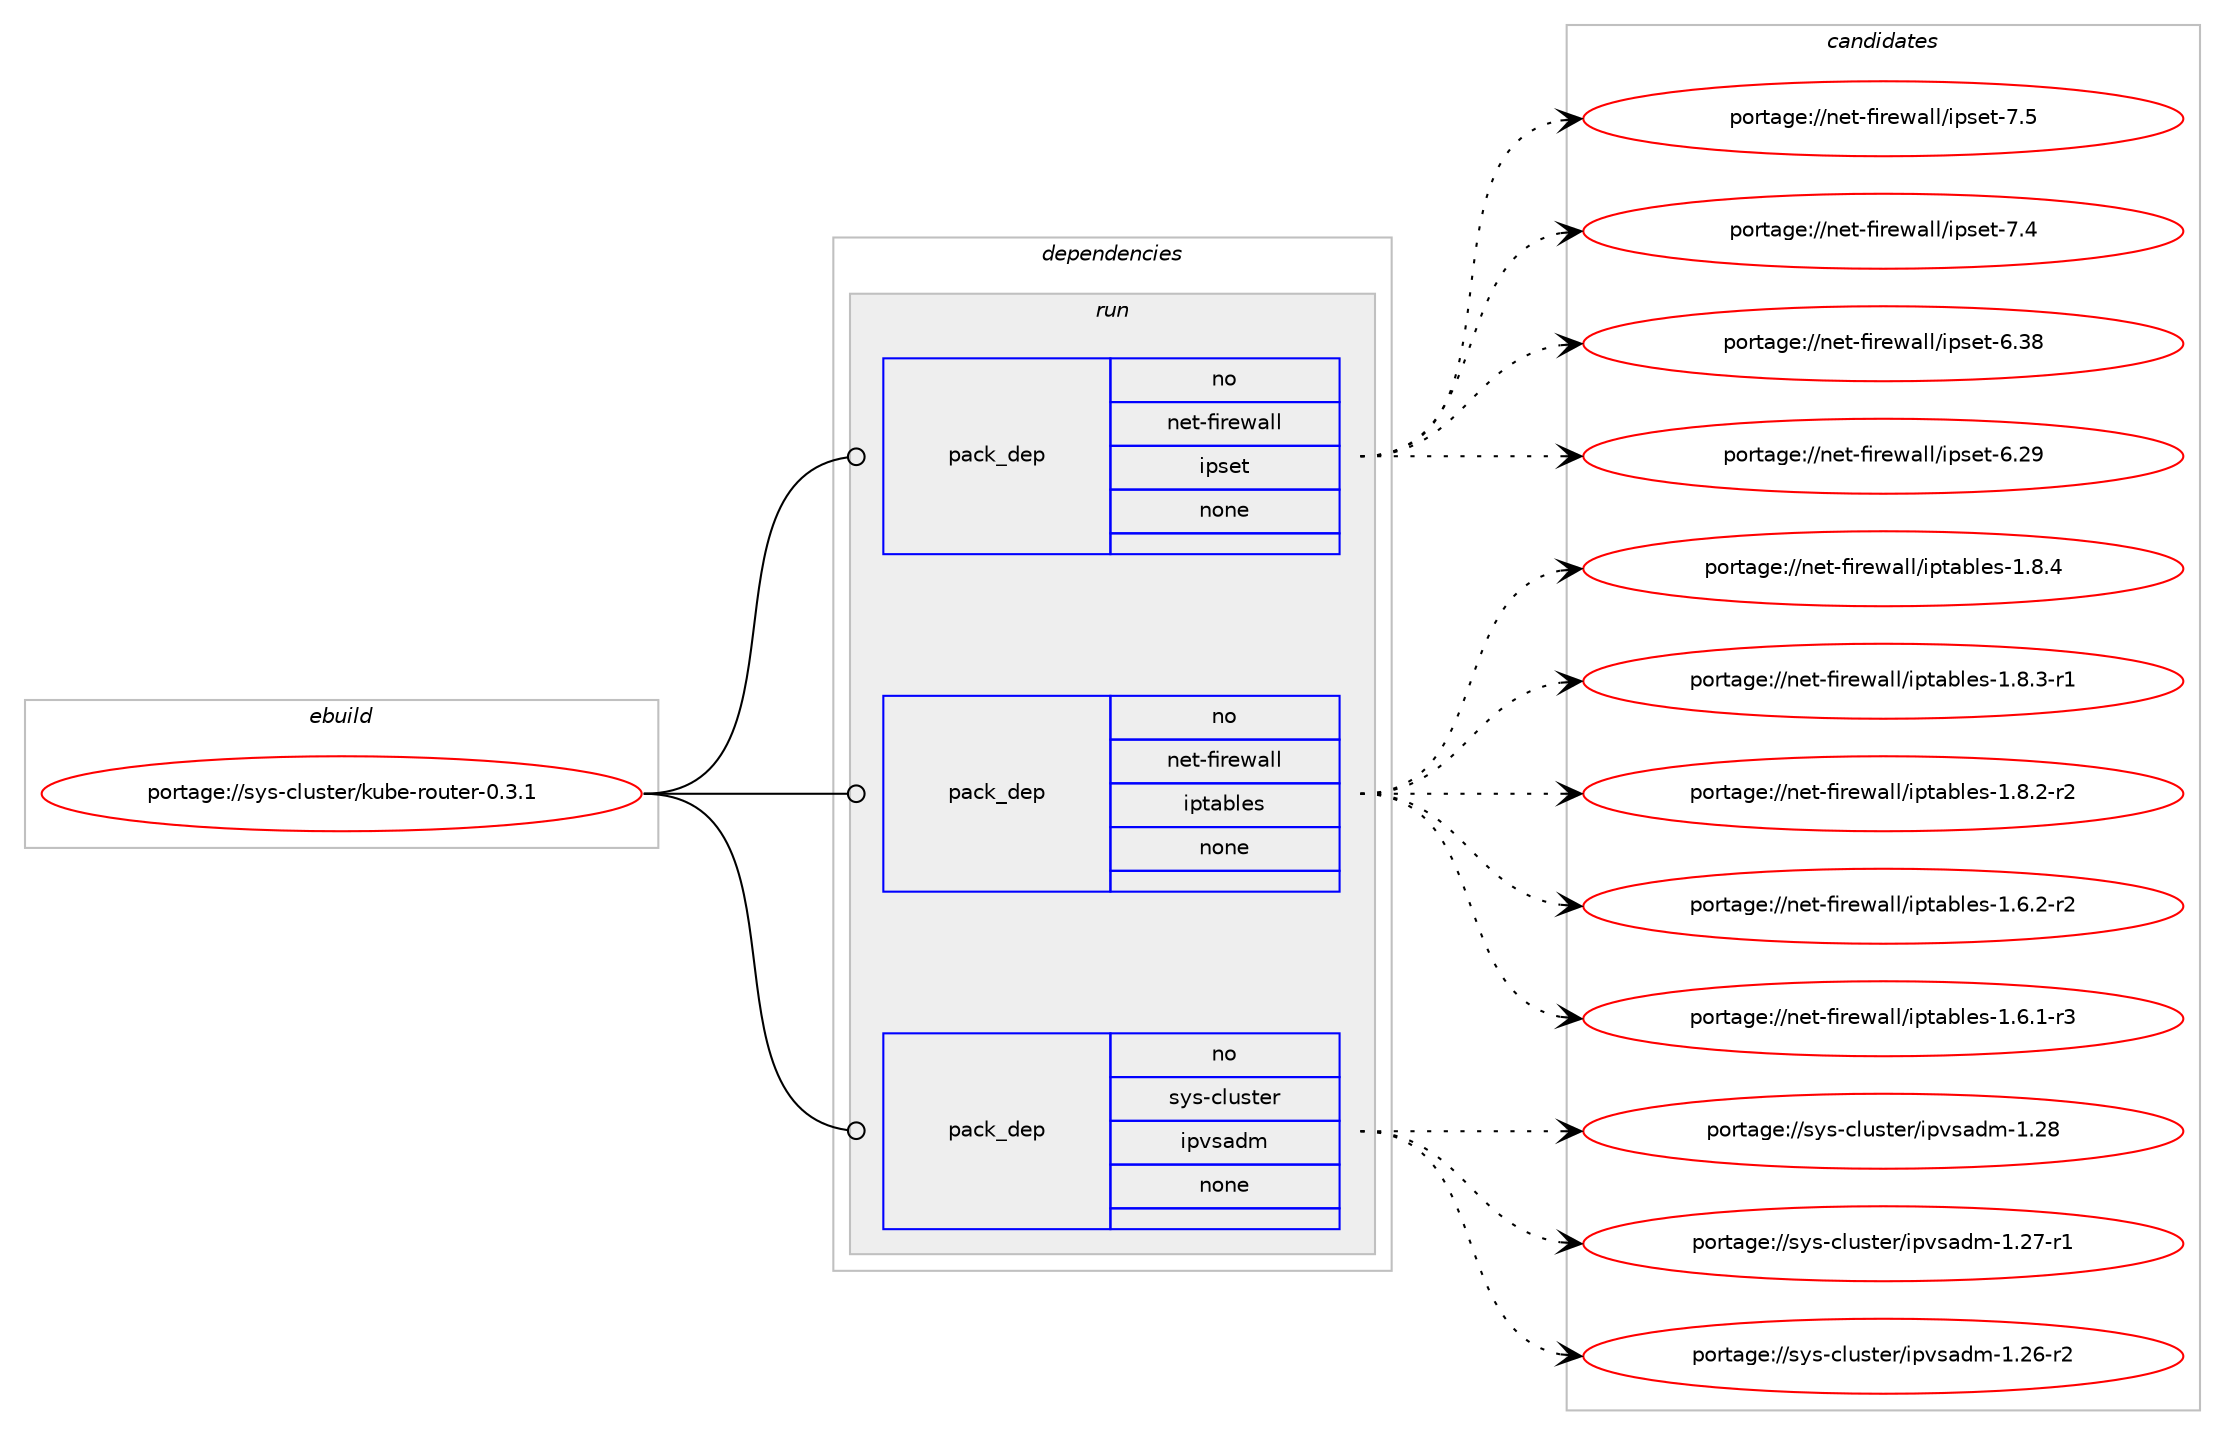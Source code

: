 digraph prolog {

# *************
# Graph options
# *************

newrank=true;
concentrate=true;
compound=true;
graph [rankdir=LR,fontname=Helvetica,fontsize=10,ranksep=1.5];#, ranksep=2.5, nodesep=0.2];
edge  [arrowhead=vee];
node  [fontname=Helvetica,fontsize=10];

# **********
# The ebuild
# **********

subgraph cluster_leftcol {
color=gray;
rank=same;
label=<<i>ebuild</i>>;
id [label="portage://sys-cluster/kube-router-0.3.1", color=red, width=4, href="../sys-cluster/kube-router-0.3.1.svg"];
}

# ****************
# The dependencies
# ****************

subgraph cluster_midcol {
color=gray;
label=<<i>dependencies</i>>;
subgraph cluster_compile {
fillcolor="#eeeeee";
style=filled;
label=<<i>compile</i>>;
}
subgraph cluster_compileandrun {
fillcolor="#eeeeee";
style=filled;
label=<<i>compile and run</i>>;
}
subgraph cluster_run {
fillcolor="#eeeeee";
style=filled;
label=<<i>run</i>>;
subgraph pack40880 {
dependency52860 [label=<<TABLE BORDER="0" CELLBORDER="1" CELLSPACING="0" CELLPADDING="4" WIDTH="220"><TR><TD ROWSPAN="6" CELLPADDING="30">pack_dep</TD></TR><TR><TD WIDTH="110">no</TD></TR><TR><TD>net-firewall</TD></TR><TR><TD>ipset</TD></TR><TR><TD>none</TD></TR><TR><TD></TD></TR></TABLE>>, shape=none, color=blue];
}
id:e -> dependency52860:w [weight=20,style="solid",arrowhead="odot"];
subgraph pack40881 {
dependency52861 [label=<<TABLE BORDER="0" CELLBORDER="1" CELLSPACING="0" CELLPADDING="4" WIDTH="220"><TR><TD ROWSPAN="6" CELLPADDING="30">pack_dep</TD></TR><TR><TD WIDTH="110">no</TD></TR><TR><TD>net-firewall</TD></TR><TR><TD>iptables</TD></TR><TR><TD>none</TD></TR><TR><TD></TD></TR></TABLE>>, shape=none, color=blue];
}
id:e -> dependency52861:w [weight=20,style="solid",arrowhead="odot"];
subgraph pack40882 {
dependency52862 [label=<<TABLE BORDER="0" CELLBORDER="1" CELLSPACING="0" CELLPADDING="4" WIDTH="220"><TR><TD ROWSPAN="6" CELLPADDING="30">pack_dep</TD></TR><TR><TD WIDTH="110">no</TD></TR><TR><TD>sys-cluster</TD></TR><TR><TD>ipvsadm</TD></TR><TR><TD>none</TD></TR><TR><TD></TD></TR></TABLE>>, shape=none, color=blue];
}
id:e -> dependency52862:w [weight=20,style="solid",arrowhead="odot"];
}
}

# **************
# The candidates
# **************

subgraph cluster_choices {
rank=same;
color=gray;
label=<<i>candidates</i>>;

subgraph choice40880 {
color=black;
nodesep=1;
choice11010111645102105114101119971081084710511211510111645554653 [label="portage://net-firewall/ipset-7.5", color=red, width=4,href="../net-firewall/ipset-7.5.svg"];
choice11010111645102105114101119971081084710511211510111645554652 [label="portage://net-firewall/ipset-7.4", color=red, width=4,href="../net-firewall/ipset-7.4.svg"];
choice1101011164510210511410111997108108471051121151011164554465156 [label="portage://net-firewall/ipset-6.38", color=red, width=4,href="../net-firewall/ipset-6.38.svg"];
choice1101011164510210511410111997108108471051121151011164554465057 [label="portage://net-firewall/ipset-6.29", color=red, width=4,href="../net-firewall/ipset-6.29.svg"];
dependency52860:e -> choice11010111645102105114101119971081084710511211510111645554653:w [style=dotted,weight="100"];
dependency52860:e -> choice11010111645102105114101119971081084710511211510111645554652:w [style=dotted,weight="100"];
dependency52860:e -> choice1101011164510210511410111997108108471051121151011164554465156:w [style=dotted,weight="100"];
dependency52860:e -> choice1101011164510210511410111997108108471051121151011164554465057:w [style=dotted,weight="100"];
}
subgraph choice40881 {
color=black;
nodesep=1;
choice1101011164510210511410111997108108471051121169798108101115454946564652 [label="portage://net-firewall/iptables-1.8.4", color=red, width=4,href="../net-firewall/iptables-1.8.4.svg"];
choice11010111645102105114101119971081084710511211697981081011154549465646514511449 [label="portage://net-firewall/iptables-1.8.3-r1", color=red, width=4,href="../net-firewall/iptables-1.8.3-r1.svg"];
choice11010111645102105114101119971081084710511211697981081011154549465646504511450 [label="portage://net-firewall/iptables-1.8.2-r2", color=red, width=4,href="../net-firewall/iptables-1.8.2-r2.svg"];
choice11010111645102105114101119971081084710511211697981081011154549465446504511450 [label="portage://net-firewall/iptables-1.6.2-r2", color=red, width=4,href="../net-firewall/iptables-1.6.2-r2.svg"];
choice11010111645102105114101119971081084710511211697981081011154549465446494511451 [label="portage://net-firewall/iptables-1.6.1-r3", color=red, width=4,href="../net-firewall/iptables-1.6.1-r3.svg"];
dependency52861:e -> choice1101011164510210511410111997108108471051121169798108101115454946564652:w [style=dotted,weight="100"];
dependency52861:e -> choice11010111645102105114101119971081084710511211697981081011154549465646514511449:w [style=dotted,weight="100"];
dependency52861:e -> choice11010111645102105114101119971081084710511211697981081011154549465646504511450:w [style=dotted,weight="100"];
dependency52861:e -> choice11010111645102105114101119971081084710511211697981081011154549465446504511450:w [style=dotted,weight="100"];
dependency52861:e -> choice11010111645102105114101119971081084710511211697981081011154549465446494511451:w [style=dotted,weight="100"];
}
subgraph choice40882 {
color=black;
nodesep=1;
choice115121115459910811711511610111447105112118115971001094549465056 [label="portage://sys-cluster/ipvsadm-1.28", color=red, width=4,href="../sys-cluster/ipvsadm-1.28.svg"];
choice1151211154599108117115116101114471051121181159710010945494650554511449 [label="portage://sys-cluster/ipvsadm-1.27-r1", color=red, width=4,href="../sys-cluster/ipvsadm-1.27-r1.svg"];
choice1151211154599108117115116101114471051121181159710010945494650544511450 [label="portage://sys-cluster/ipvsadm-1.26-r2", color=red, width=4,href="../sys-cluster/ipvsadm-1.26-r2.svg"];
dependency52862:e -> choice115121115459910811711511610111447105112118115971001094549465056:w [style=dotted,weight="100"];
dependency52862:e -> choice1151211154599108117115116101114471051121181159710010945494650554511449:w [style=dotted,weight="100"];
dependency52862:e -> choice1151211154599108117115116101114471051121181159710010945494650544511450:w [style=dotted,weight="100"];
}
}

}
